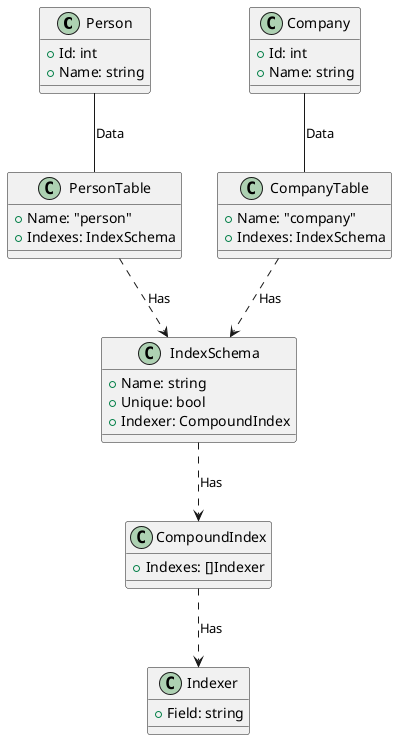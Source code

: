 @startuml

class Person {
  +Id: int
  +Name: string
}

class Company {
  +Id: int
  +Name: string
}

class PersonTable {
  +Name: "person"
  +Indexes: IndexSchema
}

class CompanyTable {
  +Name: "company"
  +Indexes: IndexSchema
}

class IndexSchema {
  +Name: string
  +Unique: bool
  +Indexer: CompoundIndex
}

class CompoundIndex {
  +Indexes: []Indexer
}

class Indexer {
  +Field: string
}

Person -- PersonTable : Data
Company -- CompanyTable : Data
PersonTable ..> IndexSchema : Has
CompanyTable ..> IndexSchema : Has
IndexSchema ..> CompoundIndex : Has
CompoundIndex ..> Indexer : Has

@enduml
